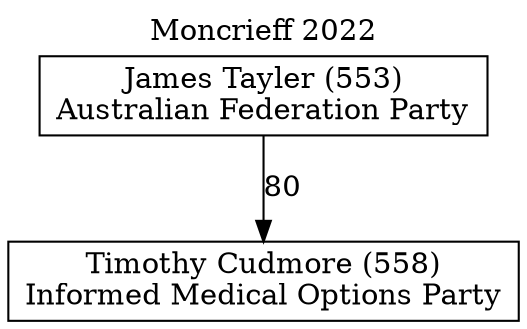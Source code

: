 // House preference flow
digraph "Timothy Cudmore (558)_Moncrieff_2022" {
	graph [label="Moncrieff 2022" labelloc=t mclimit=10]
	node [shape=box]
	"Timothy Cudmore (558)" [label="Timothy Cudmore (558)
Informed Medical Options Party"]
	"James Tayler (553)" [label="James Tayler (553)
Australian Federation Party"]
	"James Tayler (553)" -> "Timothy Cudmore (558)" [label=80]
}
